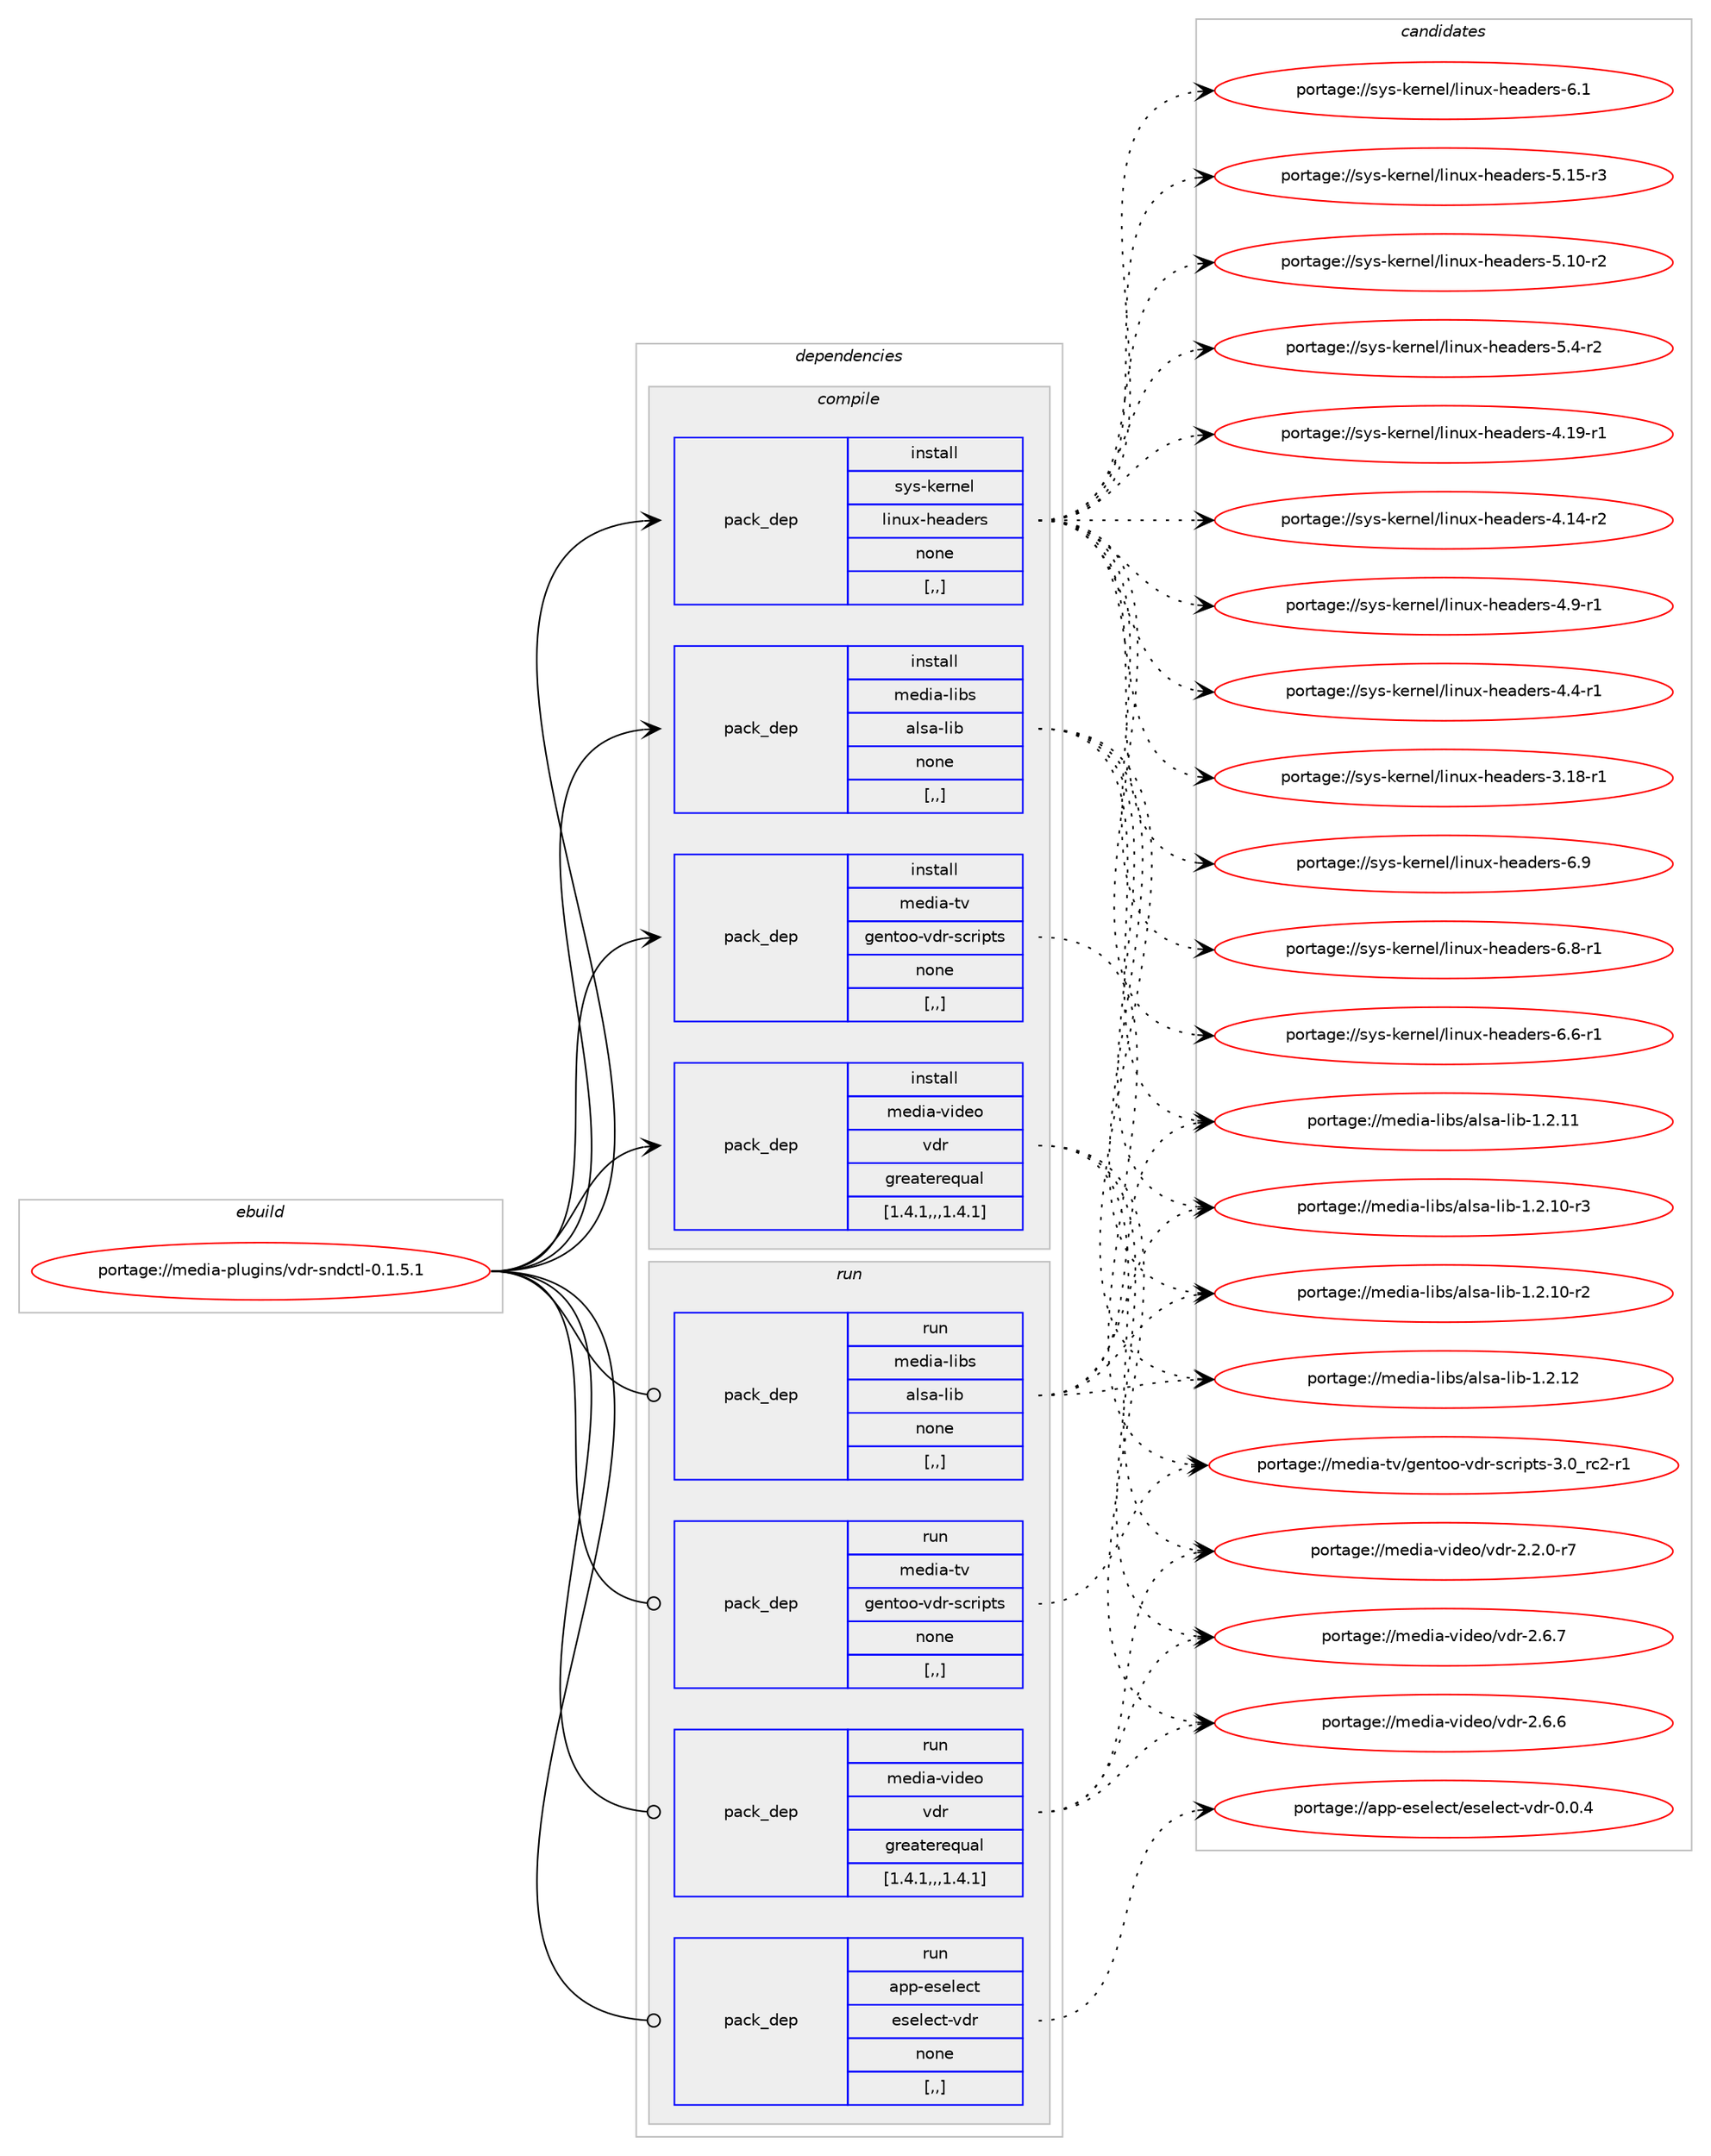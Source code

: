 digraph prolog {

# *************
# Graph options
# *************

newrank=true;
concentrate=true;
compound=true;
graph [rankdir=LR,fontname=Helvetica,fontsize=10,ranksep=1.5];#, ranksep=2.5, nodesep=0.2];
edge  [arrowhead=vee];
node  [fontname=Helvetica,fontsize=10];

# **********
# The ebuild
# **********

subgraph cluster_leftcol {
color=gray;
label=<<i>ebuild</i>>;
id [label="portage://media-plugins/vdr-sndctl-0.1.5.1", color=red, width=4, href="../media-plugins/vdr-sndctl-0.1.5.1.svg"];
}

# ****************
# The dependencies
# ****************

subgraph cluster_midcol {
color=gray;
label=<<i>dependencies</i>>;
subgraph cluster_compile {
fillcolor="#eeeeee";
style=filled;
label=<<i>compile</i>>;
subgraph pack228876 {
dependency309688 [label=<<TABLE BORDER="0" CELLBORDER="1" CELLSPACING="0" CELLPADDING="4" WIDTH="220"><TR><TD ROWSPAN="6" CELLPADDING="30">pack_dep</TD></TR><TR><TD WIDTH="110">install</TD></TR><TR><TD>media-libs</TD></TR><TR><TD>alsa-lib</TD></TR><TR><TD>none</TD></TR><TR><TD>[,,]</TD></TR></TABLE>>, shape=none, color=blue];
}
id:e -> dependency309688:w [weight=20,style="solid",arrowhead="vee"];
subgraph pack228877 {
dependency309689 [label=<<TABLE BORDER="0" CELLBORDER="1" CELLSPACING="0" CELLPADDING="4" WIDTH="220"><TR><TD ROWSPAN="6" CELLPADDING="30">pack_dep</TD></TR><TR><TD WIDTH="110">install</TD></TR><TR><TD>media-tv</TD></TR><TR><TD>gentoo-vdr-scripts</TD></TR><TR><TD>none</TD></TR><TR><TD>[,,]</TD></TR></TABLE>>, shape=none, color=blue];
}
id:e -> dependency309689:w [weight=20,style="solid",arrowhead="vee"];
subgraph pack228878 {
dependency309690 [label=<<TABLE BORDER="0" CELLBORDER="1" CELLSPACING="0" CELLPADDING="4" WIDTH="220"><TR><TD ROWSPAN="6" CELLPADDING="30">pack_dep</TD></TR><TR><TD WIDTH="110">install</TD></TR><TR><TD>media-video</TD></TR><TR><TD>vdr</TD></TR><TR><TD>greaterequal</TD></TR><TR><TD>[1.4.1,,,1.4.1]</TD></TR></TABLE>>, shape=none, color=blue];
}
id:e -> dependency309690:w [weight=20,style="solid",arrowhead="vee"];
subgraph pack228879 {
dependency309691 [label=<<TABLE BORDER="0" CELLBORDER="1" CELLSPACING="0" CELLPADDING="4" WIDTH="220"><TR><TD ROWSPAN="6" CELLPADDING="30">pack_dep</TD></TR><TR><TD WIDTH="110">install</TD></TR><TR><TD>sys-kernel</TD></TR><TR><TD>linux-headers</TD></TR><TR><TD>none</TD></TR><TR><TD>[,,]</TD></TR></TABLE>>, shape=none, color=blue];
}
id:e -> dependency309691:w [weight=20,style="solid",arrowhead="vee"];
}
subgraph cluster_compileandrun {
fillcolor="#eeeeee";
style=filled;
label=<<i>compile and run</i>>;
}
subgraph cluster_run {
fillcolor="#eeeeee";
style=filled;
label=<<i>run</i>>;
subgraph pack228880 {
dependency309692 [label=<<TABLE BORDER="0" CELLBORDER="1" CELLSPACING="0" CELLPADDING="4" WIDTH="220"><TR><TD ROWSPAN="6" CELLPADDING="30">pack_dep</TD></TR><TR><TD WIDTH="110">run</TD></TR><TR><TD>app-eselect</TD></TR><TR><TD>eselect-vdr</TD></TR><TR><TD>none</TD></TR><TR><TD>[,,]</TD></TR></TABLE>>, shape=none, color=blue];
}
id:e -> dependency309692:w [weight=20,style="solid",arrowhead="odot"];
subgraph pack228881 {
dependency309693 [label=<<TABLE BORDER="0" CELLBORDER="1" CELLSPACING="0" CELLPADDING="4" WIDTH="220"><TR><TD ROWSPAN="6" CELLPADDING="30">pack_dep</TD></TR><TR><TD WIDTH="110">run</TD></TR><TR><TD>media-libs</TD></TR><TR><TD>alsa-lib</TD></TR><TR><TD>none</TD></TR><TR><TD>[,,]</TD></TR></TABLE>>, shape=none, color=blue];
}
id:e -> dependency309693:w [weight=20,style="solid",arrowhead="odot"];
subgraph pack228882 {
dependency309694 [label=<<TABLE BORDER="0" CELLBORDER="1" CELLSPACING="0" CELLPADDING="4" WIDTH="220"><TR><TD ROWSPAN="6" CELLPADDING="30">pack_dep</TD></TR><TR><TD WIDTH="110">run</TD></TR><TR><TD>media-tv</TD></TR><TR><TD>gentoo-vdr-scripts</TD></TR><TR><TD>none</TD></TR><TR><TD>[,,]</TD></TR></TABLE>>, shape=none, color=blue];
}
id:e -> dependency309694:w [weight=20,style="solid",arrowhead="odot"];
subgraph pack228883 {
dependency309695 [label=<<TABLE BORDER="0" CELLBORDER="1" CELLSPACING="0" CELLPADDING="4" WIDTH="220"><TR><TD ROWSPAN="6" CELLPADDING="30">pack_dep</TD></TR><TR><TD WIDTH="110">run</TD></TR><TR><TD>media-video</TD></TR><TR><TD>vdr</TD></TR><TR><TD>greaterequal</TD></TR><TR><TD>[1.4.1,,,1.4.1]</TD></TR></TABLE>>, shape=none, color=blue];
}
id:e -> dependency309695:w [weight=20,style="solid",arrowhead="odot"];
}
}

# **************
# The candidates
# **************

subgraph cluster_choices {
rank=same;
color=gray;
label=<<i>candidates</i>>;

subgraph choice228876 {
color=black;
nodesep=1;
choice109101100105974510810598115479710811597451081059845494650464950 [label="portage://media-libs/alsa-lib-1.2.12", color=red, width=4,href="../media-libs/alsa-lib-1.2.12.svg"];
choice109101100105974510810598115479710811597451081059845494650464949 [label="portage://media-libs/alsa-lib-1.2.11", color=red, width=4,href="../media-libs/alsa-lib-1.2.11.svg"];
choice1091011001059745108105981154797108115974510810598454946504649484511451 [label="portage://media-libs/alsa-lib-1.2.10-r3", color=red, width=4,href="../media-libs/alsa-lib-1.2.10-r3.svg"];
choice1091011001059745108105981154797108115974510810598454946504649484511450 [label="portage://media-libs/alsa-lib-1.2.10-r2", color=red, width=4,href="../media-libs/alsa-lib-1.2.10-r2.svg"];
dependency309688:e -> choice109101100105974510810598115479710811597451081059845494650464950:w [style=dotted,weight="100"];
dependency309688:e -> choice109101100105974510810598115479710811597451081059845494650464949:w [style=dotted,weight="100"];
dependency309688:e -> choice1091011001059745108105981154797108115974510810598454946504649484511451:w [style=dotted,weight="100"];
dependency309688:e -> choice1091011001059745108105981154797108115974510810598454946504649484511450:w [style=dotted,weight="100"];
}
subgraph choice228877 {
color=black;
nodesep=1;
choice109101100105974511611847103101110116111111451181001144511599114105112116115455146489511499504511449 [label="portage://media-tv/gentoo-vdr-scripts-3.0_rc2-r1", color=red, width=4,href="../media-tv/gentoo-vdr-scripts-3.0_rc2-r1.svg"];
dependency309689:e -> choice109101100105974511611847103101110116111111451181001144511599114105112116115455146489511499504511449:w [style=dotted,weight="100"];
}
subgraph choice228878 {
color=black;
nodesep=1;
choice109101100105974511810510010111147118100114455046544655 [label="portage://media-video/vdr-2.6.7", color=red, width=4,href="../media-video/vdr-2.6.7.svg"];
choice109101100105974511810510010111147118100114455046544654 [label="portage://media-video/vdr-2.6.6", color=red, width=4,href="../media-video/vdr-2.6.6.svg"];
choice1091011001059745118105100101111471181001144550465046484511455 [label="portage://media-video/vdr-2.2.0-r7", color=red, width=4,href="../media-video/vdr-2.2.0-r7.svg"];
dependency309690:e -> choice109101100105974511810510010111147118100114455046544655:w [style=dotted,weight="100"];
dependency309690:e -> choice109101100105974511810510010111147118100114455046544654:w [style=dotted,weight="100"];
dependency309690:e -> choice1091011001059745118105100101111471181001144550465046484511455:w [style=dotted,weight="100"];
}
subgraph choice228879 {
color=black;
nodesep=1;
choice1151211154510710111411010110847108105110117120451041019710010111411545544657 [label="portage://sys-kernel/linux-headers-6.9", color=red, width=4,href="../sys-kernel/linux-headers-6.9.svg"];
choice11512111545107101114110101108471081051101171204510410197100101114115455446564511449 [label="portage://sys-kernel/linux-headers-6.8-r1", color=red, width=4,href="../sys-kernel/linux-headers-6.8-r1.svg"];
choice11512111545107101114110101108471081051101171204510410197100101114115455446544511449 [label="portage://sys-kernel/linux-headers-6.6-r1", color=red, width=4,href="../sys-kernel/linux-headers-6.6-r1.svg"];
choice1151211154510710111411010110847108105110117120451041019710010111411545544649 [label="portage://sys-kernel/linux-headers-6.1", color=red, width=4,href="../sys-kernel/linux-headers-6.1.svg"];
choice1151211154510710111411010110847108105110117120451041019710010111411545534649534511451 [label="portage://sys-kernel/linux-headers-5.15-r3", color=red, width=4,href="../sys-kernel/linux-headers-5.15-r3.svg"];
choice1151211154510710111411010110847108105110117120451041019710010111411545534649484511450 [label="portage://sys-kernel/linux-headers-5.10-r2", color=red, width=4,href="../sys-kernel/linux-headers-5.10-r2.svg"];
choice11512111545107101114110101108471081051101171204510410197100101114115455346524511450 [label="portage://sys-kernel/linux-headers-5.4-r2", color=red, width=4,href="../sys-kernel/linux-headers-5.4-r2.svg"];
choice1151211154510710111411010110847108105110117120451041019710010111411545524649574511449 [label="portage://sys-kernel/linux-headers-4.19-r1", color=red, width=4,href="../sys-kernel/linux-headers-4.19-r1.svg"];
choice1151211154510710111411010110847108105110117120451041019710010111411545524649524511450 [label="portage://sys-kernel/linux-headers-4.14-r2", color=red, width=4,href="../sys-kernel/linux-headers-4.14-r2.svg"];
choice11512111545107101114110101108471081051101171204510410197100101114115455246574511449 [label="portage://sys-kernel/linux-headers-4.9-r1", color=red, width=4,href="../sys-kernel/linux-headers-4.9-r1.svg"];
choice11512111545107101114110101108471081051101171204510410197100101114115455246524511449 [label="portage://sys-kernel/linux-headers-4.4-r1", color=red, width=4,href="../sys-kernel/linux-headers-4.4-r1.svg"];
choice1151211154510710111411010110847108105110117120451041019710010111411545514649564511449 [label="portage://sys-kernel/linux-headers-3.18-r1", color=red, width=4,href="../sys-kernel/linux-headers-3.18-r1.svg"];
dependency309691:e -> choice1151211154510710111411010110847108105110117120451041019710010111411545544657:w [style=dotted,weight="100"];
dependency309691:e -> choice11512111545107101114110101108471081051101171204510410197100101114115455446564511449:w [style=dotted,weight="100"];
dependency309691:e -> choice11512111545107101114110101108471081051101171204510410197100101114115455446544511449:w [style=dotted,weight="100"];
dependency309691:e -> choice1151211154510710111411010110847108105110117120451041019710010111411545544649:w [style=dotted,weight="100"];
dependency309691:e -> choice1151211154510710111411010110847108105110117120451041019710010111411545534649534511451:w [style=dotted,weight="100"];
dependency309691:e -> choice1151211154510710111411010110847108105110117120451041019710010111411545534649484511450:w [style=dotted,weight="100"];
dependency309691:e -> choice11512111545107101114110101108471081051101171204510410197100101114115455346524511450:w [style=dotted,weight="100"];
dependency309691:e -> choice1151211154510710111411010110847108105110117120451041019710010111411545524649574511449:w [style=dotted,weight="100"];
dependency309691:e -> choice1151211154510710111411010110847108105110117120451041019710010111411545524649524511450:w [style=dotted,weight="100"];
dependency309691:e -> choice11512111545107101114110101108471081051101171204510410197100101114115455246574511449:w [style=dotted,weight="100"];
dependency309691:e -> choice11512111545107101114110101108471081051101171204510410197100101114115455246524511449:w [style=dotted,weight="100"];
dependency309691:e -> choice1151211154510710111411010110847108105110117120451041019710010111411545514649564511449:w [style=dotted,weight="100"];
}
subgraph choice228880 {
color=black;
nodesep=1;
choice971121124510111510110810199116471011151011081019911645118100114454846484652 [label="portage://app-eselect/eselect-vdr-0.0.4", color=red, width=4,href="../app-eselect/eselect-vdr-0.0.4.svg"];
dependency309692:e -> choice971121124510111510110810199116471011151011081019911645118100114454846484652:w [style=dotted,weight="100"];
}
subgraph choice228881 {
color=black;
nodesep=1;
choice109101100105974510810598115479710811597451081059845494650464950 [label="portage://media-libs/alsa-lib-1.2.12", color=red, width=4,href="../media-libs/alsa-lib-1.2.12.svg"];
choice109101100105974510810598115479710811597451081059845494650464949 [label="portage://media-libs/alsa-lib-1.2.11", color=red, width=4,href="../media-libs/alsa-lib-1.2.11.svg"];
choice1091011001059745108105981154797108115974510810598454946504649484511451 [label="portage://media-libs/alsa-lib-1.2.10-r3", color=red, width=4,href="../media-libs/alsa-lib-1.2.10-r3.svg"];
choice1091011001059745108105981154797108115974510810598454946504649484511450 [label="portage://media-libs/alsa-lib-1.2.10-r2", color=red, width=4,href="../media-libs/alsa-lib-1.2.10-r2.svg"];
dependency309693:e -> choice109101100105974510810598115479710811597451081059845494650464950:w [style=dotted,weight="100"];
dependency309693:e -> choice109101100105974510810598115479710811597451081059845494650464949:w [style=dotted,weight="100"];
dependency309693:e -> choice1091011001059745108105981154797108115974510810598454946504649484511451:w [style=dotted,weight="100"];
dependency309693:e -> choice1091011001059745108105981154797108115974510810598454946504649484511450:w [style=dotted,weight="100"];
}
subgraph choice228882 {
color=black;
nodesep=1;
choice109101100105974511611847103101110116111111451181001144511599114105112116115455146489511499504511449 [label="portage://media-tv/gentoo-vdr-scripts-3.0_rc2-r1", color=red, width=4,href="../media-tv/gentoo-vdr-scripts-3.0_rc2-r1.svg"];
dependency309694:e -> choice109101100105974511611847103101110116111111451181001144511599114105112116115455146489511499504511449:w [style=dotted,weight="100"];
}
subgraph choice228883 {
color=black;
nodesep=1;
choice109101100105974511810510010111147118100114455046544655 [label="portage://media-video/vdr-2.6.7", color=red, width=4,href="../media-video/vdr-2.6.7.svg"];
choice109101100105974511810510010111147118100114455046544654 [label="portage://media-video/vdr-2.6.6", color=red, width=4,href="../media-video/vdr-2.6.6.svg"];
choice1091011001059745118105100101111471181001144550465046484511455 [label="portage://media-video/vdr-2.2.0-r7", color=red, width=4,href="../media-video/vdr-2.2.0-r7.svg"];
dependency309695:e -> choice109101100105974511810510010111147118100114455046544655:w [style=dotted,weight="100"];
dependency309695:e -> choice109101100105974511810510010111147118100114455046544654:w [style=dotted,weight="100"];
dependency309695:e -> choice1091011001059745118105100101111471181001144550465046484511455:w [style=dotted,weight="100"];
}
}

}
